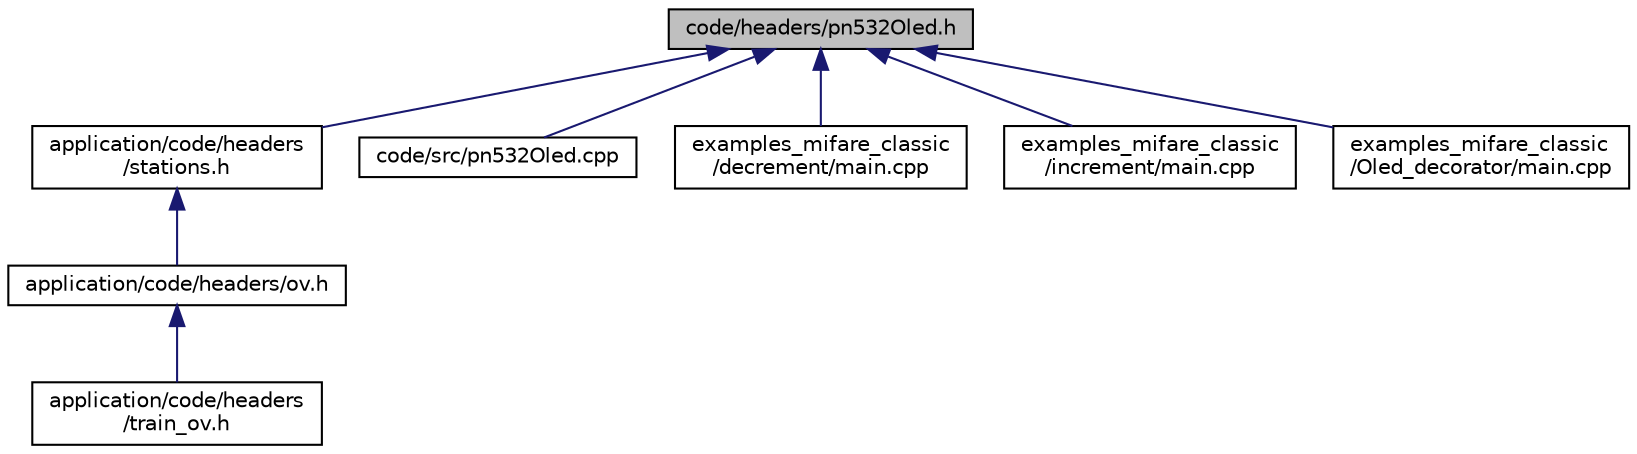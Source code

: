 digraph "code/headers/pn532Oled.h"
{
  edge [fontname="Helvetica",fontsize="10",labelfontname="Helvetica",labelfontsize="10"];
  node [fontname="Helvetica",fontsize="10",shape=record];
  Node10 [label="code/headers/pn532Oled.h",height=0.2,width=0.4,color="black", fillcolor="grey75", style="filled", fontcolor="black"];
  Node10 -> Node11 [dir="back",color="midnightblue",fontsize="10",style="solid",fontname="Helvetica"];
  Node11 [label="application/code/headers\l/stations.h",height=0.2,width=0.4,color="black", fillcolor="white", style="filled",URL="$stations_8h.html",tooltip="Struct declarations and staion declerations of ov class. "];
  Node11 -> Node12 [dir="back",color="midnightblue",fontsize="10",style="solid",fontname="Helvetica"];
  Node12 [label="application/code/headers/ov.h",height=0.2,width=0.4,color="black", fillcolor="white", style="filled",URL="$ov_8h.html",tooltip="abstract OV tracker class "];
  Node12 -> Node13 [dir="back",color="midnightblue",fontsize="10",style="solid",fontname="Helvetica"];
  Node13 [label="application/code/headers\l/train_ov.h",height=0.2,width=0.4,color="black", fillcolor="white", style="filled",URL="$train__ov_8h_source.html"];
  Node10 -> Node14 [dir="back",color="midnightblue",fontsize="10",style="solid",fontname="Helvetica"];
  Node14 [label="code/src/pn532Oled.cpp",height=0.2,width=0.4,color="black", fillcolor="white", style="filled",URL="$pn532Oled_8cpp.html",tooltip="This file implements the functions declared in pn532Oled.h. "];
  Node10 -> Node15 [dir="back",color="midnightblue",fontsize="10",style="solid",fontname="Helvetica"];
  Node15 [label="examples_mifare_classic\l/decrement/main.cpp",height=0.2,width=0.4,color="black", fillcolor="white", style="filled",URL="$examples__mifare__classic_2decrement_2main_8cpp.html",tooltip="Example use of the nfc library to decrement a value block on a Mifare classic 1k using the pn532..."];
  Node10 -> Node16 [dir="back",color="midnightblue",fontsize="10",style="solid",fontname="Helvetica"];
  Node16 [label="examples_mifare_classic\l/increment/main.cpp",height=0.2,width=0.4,color="black", fillcolor="white", style="filled",URL="$examples__mifare__classic_2increment_2main_8cpp.html",tooltip="Example use of the nfc library to increment a value block on a Mifare classic 1k using the pn532..."];
  Node10 -> Node17 [dir="back",color="midnightblue",fontsize="10",style="solid",fontname="Helvetica"];
  Node17 [label="examples_mifare_classic\l/Oled_decorator/main.cpp",height=0.2,width=0.4,color="black", fillcolor="white", style="filled",URL="$examples__mifare__classic_2Oled__decorator_2main_8cpp.html",tooltip="Example use of the nfc oled decorator to integrate an oled display with the pn532. "];
}
